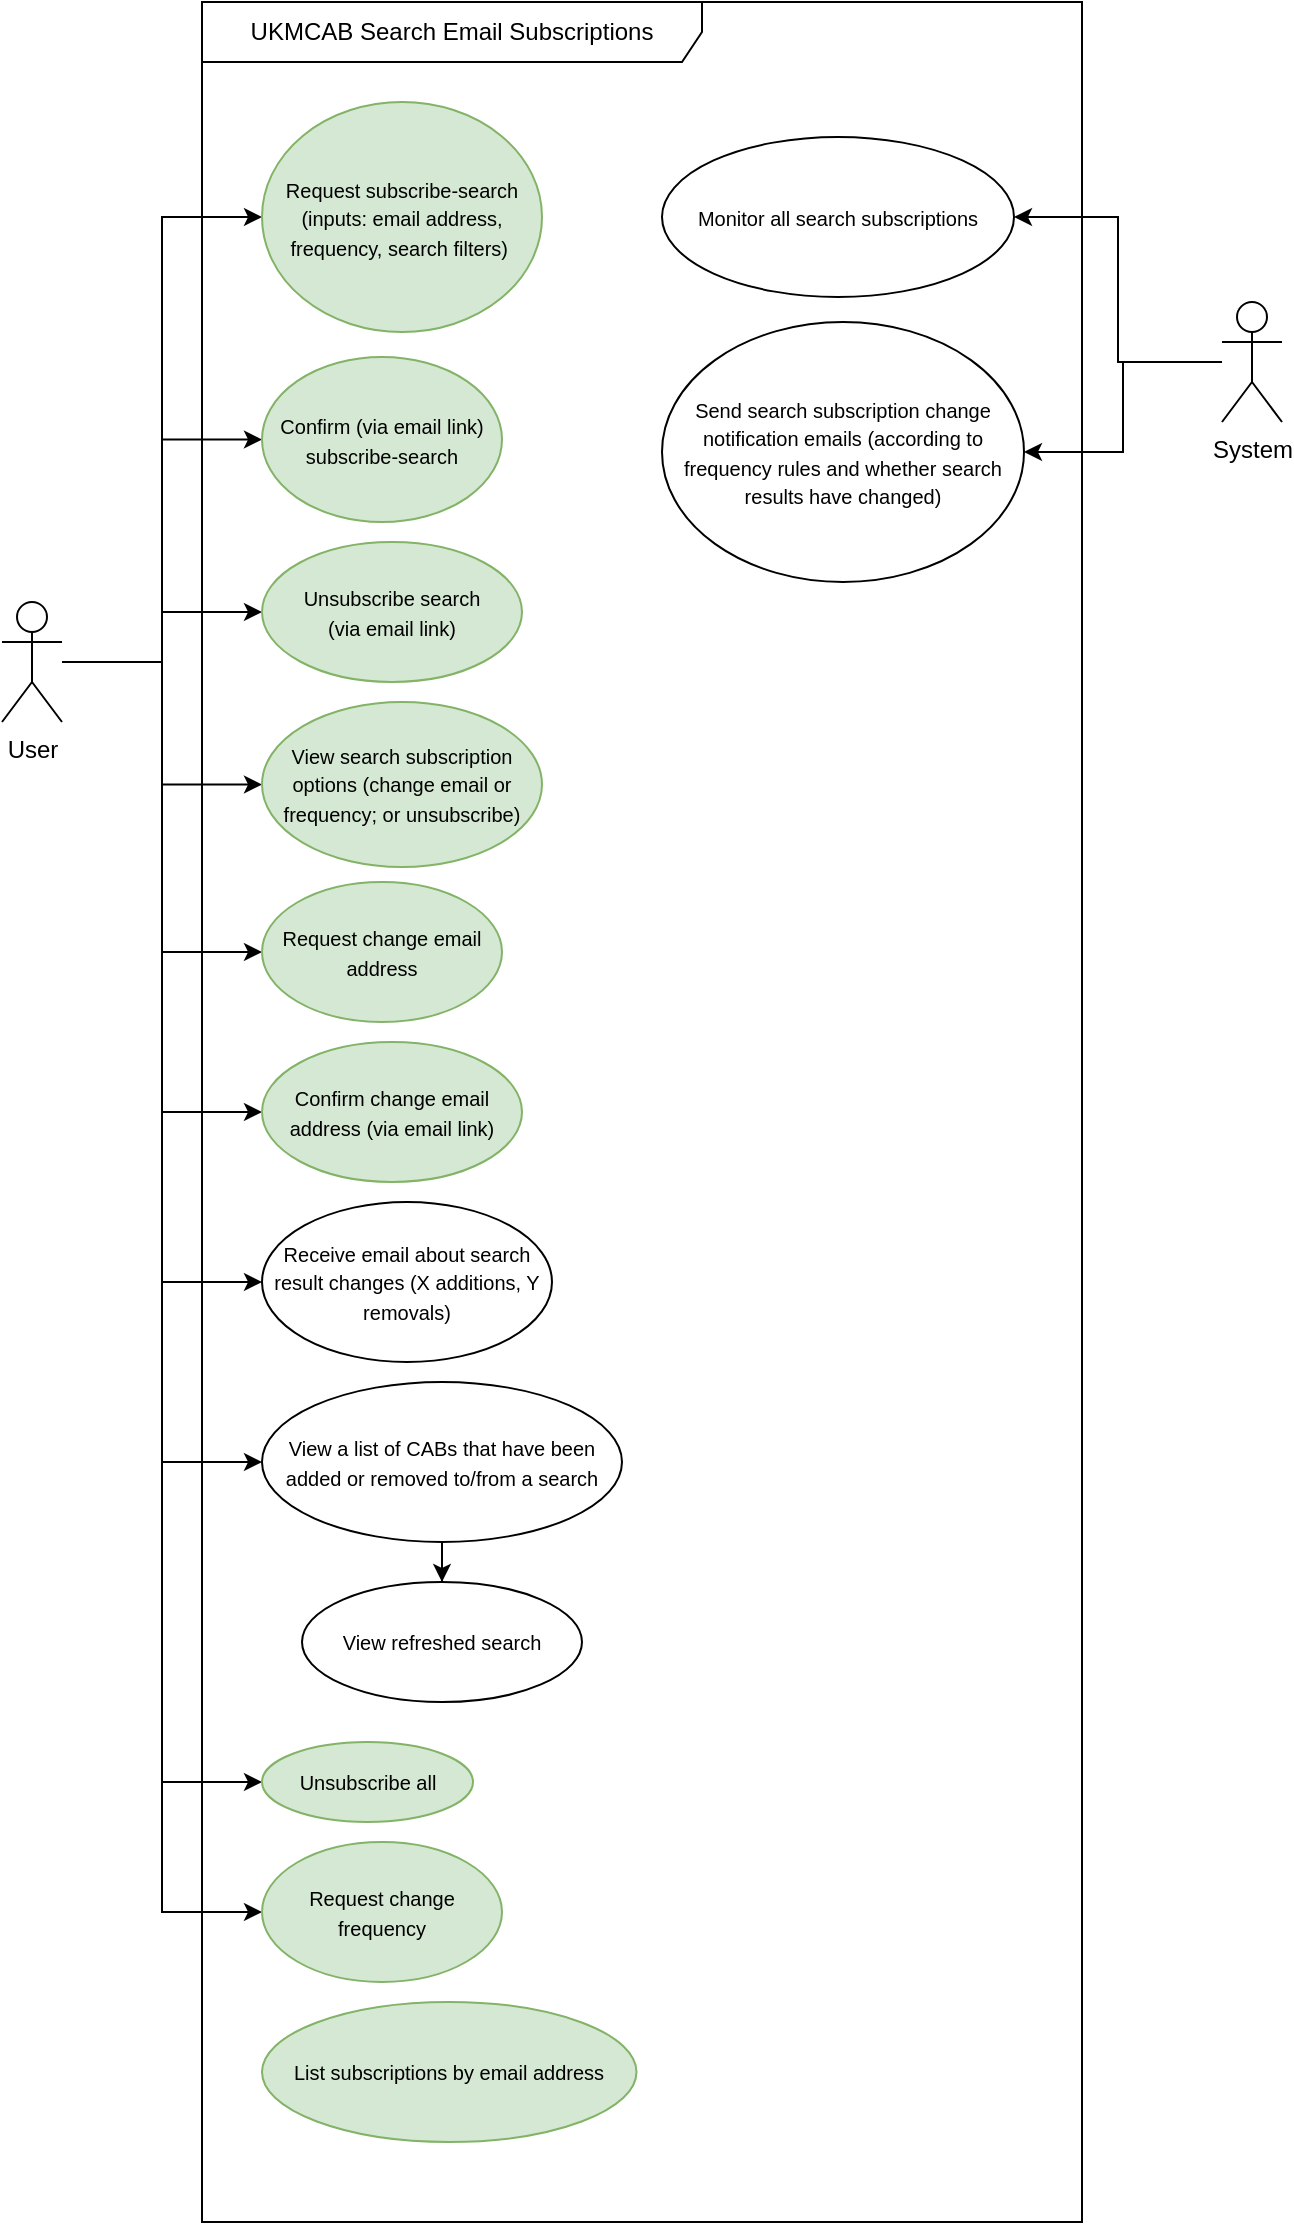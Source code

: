 <mxfile version="21.1.8" type="device" pages="2">
  <diagram name="Search subscriptions" id="k8oMeOXu-pZ_v1-qhZVV">
    <mxGraphModel dx="1430" dy="792" grid="1" gridSize="10" guides="1" tooltips="1" connect="1" arrows="1" fold="1" page="1" pageScale="1" pageWidth="827" pageHeight="1169" math="0" shadow="0">
      <root>
        <mxCell id="0" />
        <mxCell id="1" parent="0" />
        <mxCell id="6u6LGTzj0KVweVZMTB9s-1" value="UKMCAB Search Email Subscriptions" style="shape=umlFrame;whiteSpace=wrap;html=1;pointerEvents=0;width=250;height=30;" parent="1" vertex="1">
          <mxGeometry x="130" y="20" width="440" height="1110" as="geometry" />
        </mxCell>
        <mxCell id="6u6LGTzj0KVweVZMTB9s-4" style="edgeStyle=orthogonalEdgeStyle;rounded=0;orthogonalLoop=1;jettySize=auto;html=1;entryX=0;entryY=0.5;entryDx=0;entryDy=0;" parent="1" source="6u6LGTzj0KVweVZMTB9s-2" target="6u6LGTzj0KVweVZMTB9s-3" edge="1">
          <mxGeometry relative="1" as="geometry" />
        </mxCell>
        <mxCell id="6u6LGTzj0KVweVZMTB9s-7" style="edgeStyle=orthogonalEdgeStyle;rounded=0;orthogonalLoop=1;jettySize=auto;html=1;entryX=0;entryY=0.5;entryDx=0;entryDy=0;" parent="1" source="6u6LGTzj0KVweVZMTB9s-2" target="6u6LGTzj0KVweVZMTB9s-6" edge="1">
          <mxGeometry relative="1" as="geometry" />
        </mxCell>
        <mxCell id="6u6LGTzj0KVweVZMTB9s-10" style="edgeStyle=orthogonalEdgeStyle;rounded=0;orthogonalLoop=1;jettySize=auto;html=1;entryX=0;entryY=0.5;entryDx=0;entryDy=0;" parent="1" source="6u6LGTzj0KVweVZMTB9s-2" target="6u6LGTzj0KVweVZMTB9s-9" edge="1">
          <mxGeometry relative="1" as="geometry" />
        </mxCell>
        <mxCell id="6u6LGTzj0KVweVZMTB9s-13" style="edgeStyle=orthogonalEdgeStyle;rounded=0;orthogonalLoop=1;jettySize=auto;html=1;entryX=0;entryY=0.5;entryDx=0;entryDy=0;" parent="1" source="6u6LGTzj0KVweVZMTB9s-2" target="6u6LGTzj0KVweVZMTB9s-20" edge="1">
          <mxGeometry relative="1" as="geometry">
            <mxPoint x="319" y="460" as="targetPoint" />
          </mxGeometry>
        </mxCell>
        <mxCell id="6u6LGTzj0KVweVZMTB9s-16" style="edgeStyle=orthogonalEdgeStyle;rounded=0;orthogonalLoop=1;jettySize=auto;html=1;entryX=0;entryY=0.5;entryDx=0;entryDy=0;" parent="1" source="6u6LGTzj0KVweVZMTB9s-2" target="6u6LGTzj0KVweVZMTB9s-12" edge="1">
          <mxGeometry relative="1" as="geometry" />
        </mxCell>
        <mxCell id="6u6LGTzj0KVweVZMTB9s-17" style="edgeStyle=orthogonalEdgeStyle;rounded=0;orthogonalLoop=1;jettySize=auto;html=1;entryX=0;entryY=0.5;entryDx=0;entryDy=0;" parent="1" source="6u6LGTzj0KVweVZMTB9s-2" target="6u6LGTzj0KVweVZMTB9s-15" edge="1">
          <mxGeometry relative="1" as="geometry" />
        </mxCell>
        <mxCell id="6u6LGTzj0KVweVZMTB9s-24" style="edgeStyle=orthogonalEdgeStyle;rounded=0;orthogonalLoop=1;jettySize=auto;html=1;entryX=0;entryY=0.5;entryDx=0;entryDy=0;" parent="1" source="6u6LGTzj0KVweVZMTB9s-2" target="6u6LGTzj0KVweVZMTB9s-22" edge="1">
          <mxGeometry relative="1" as="geometry" />
        </mxCell>
        <mxCell id="6u6LGTzj0KVweVZMTB9s-25" style="edgeStyle=orthogonalEdgeStyle;rounded=0;orthogonalLoop=1;jettySize=auto;html=1;entryX=0;entryY=0.5;entryDx=0;entryDy=0;" parent="1" source="6u6LGTzj0KVweVZMTB9s-2" target="6u6LGTzj0KVweVZMTB9s-23" edge="1">
          <mxGeometry relative="1" as="geometry" />
        </mxCell>
        <mxCell id="QtQHL0JAdbLzKyH16aWX-2" style="edgeStyle=orthogonalEdgeStyle;rounded=0;orthogonalLoop=1;jettySize=auto;html=1;entryX=0;entryY=0.5;entryDx=0;entryDy=0;" parent="1" source="6u6LGTzj0KVweVZMTB9s-2" target="QtQHL0JAdbLzKyH16aWX-1" edge="1">
          <mxGeometry relative="1" as="geometry" />
        </mxCell>
        <mxCell id="1hHF9i08_HjdJ4K589QR-2" style="edgeStyle=orthogonalEdgeStyle;rounded=0;orthogonalLoop=1;jettySize=auto;html=1;entryX=0;entryY=0.5;entryDx=0;entryDy=0;" edge="1" parent="1" source="6u6LGTzj0KVweVZMTB9s-2" target="1hHF9i08_HjdJ4K589QR-1">
          <mxGeometry relative="1" as="geometry" />
        </mxCell>
        <mxCell id="6u6LGTzj0KVweVZMTB9s-2" value="User" style="shape=umlActor;verticalLabelPosition=bottom;verticalAlign=top;html=1;outlineConnect=0;" parent="1" vertex="1">
          <mxGeometry x="30" y="320" width="30" height="60" as="geometry" />
        </mxCell>
        <mxCell id="6u6LGTzj0KVweVZMTB9s-3" value="&lt;font style=&quot;font-size: 10px;&quot;&gt;Request subscribe-search (inputs: email address, frequency, search filters)&amp;nbsp;&lt;/font&gt;" style="ellipse;whiteSpace=wrap;html=1;fillColor=#d5e8d4;strokeColor=#82b366;" parent="1" vertex="1">
          <mxGeometry x="160" y="70" width="140" height="115" as="geometry" />
        </mxCell>
        <mxCell id="6u6LGTzj0KVweVZMTB9s-6" value="&lt;font style=&quot;&quot;&gt;&lt;font style=&quot;font-size: 10px;&quot;&gt;Confirm (via email link) &lt;br&gt;subscribe-search&lt;/font&gt;&lt;br&gt;&lt;/font&gt;" style="ellipse;whiteSpace=wrap;html=1;fillColor=#d5e8d4;strokeColor=#82b366;" parent="1" vertex="1">
          <mxGeometry x="160" y="197.5" width="120" height="82.5" as="geometry" />
        </mxCell>
        <mxCell id="6u6LGTzj0KVweVZMTB9s-29" style="edgeStyle=orthogonalEdgeStyle;rounded=0;orthogonalLoop=1;jettySize=auto;html=1;entryX=1;entryY=0.5;entryDx=0;entryDy=0;" parent="1" source="6u6LGTzj0KVweVZMTB9s-8" target="6u6LGTzj0KVweVZMTB9s-21" edge="1">
          <mxGeometry relative="1" as="geometry" />
        </mxCell>
        <mxCell id="6u6LGTzj0KVweVZMTB9s-30" style="edgeStyle=orthogonalEdgeStyle;rounded=0;orthogonalLoop=1;jettySize=auto;html=1;entryX=1;entryY=0.5;entryDx=0;entryDy=0;" parent="1" source="6u6LGTzj0KVweVZMTB9s-8" target="6u6LGTzj0KVweVZMTB9s-28" edge="1">
          <mxGeometry relative="1" as="geometry" />
        </mxCell>
        <mxCell id="6u6LGTzj0KVweVZMTB9s-8" value="System" style="shape=umlActor;verticalLabelPosition=bottom;verticalAlign=top;html=1;outlineConnect=0;" parent="1" vertex="1">
          <mxGeometry x="640" y="170" width="30" height="60" as="geometry" />
        </mxCell>
        <mxCell id="6u6LGTzj0KVweVZMTB9s-9" value="&lt;font style=&quot;font-size: 10px;&quot;&gt;Unsubscribe search &lt;br&gt;(via email link)&lt;/font&gt;" style="ellipse;whiteSpace=wrap;html=1;fillColor=#d5e8d4;strokeColor=#82b366;" parent="1" vertex="1">
          <mxGeometry x="160" y="290" width="130" height="70" as="geometry" />
        </mxCell>
        <mxCell id="6u6LGTzj0KVweVZMTB9s-12" value="&lt;font style=&quot;font-size: 10px;&quot;&gt;Request change email address&lt;/font&gt;" style="ellipse;whiteSpace=wrap;html=1;fillColor=#d5e8d4;strokeColor=#82b366;" parent="1" vertex="1">
          <mxGeometry x="160" y="460" width="120" height="70" as="geometry" />
        </mxCell>
        <mxCell id="6u6LGTzj0KVweVZMTB9s-15" value="&lt;font style=&quot;font-size: 10px;&quot;&gt;Confirm change email address (via email link)&lt;/font&gt;" style="ellipse;whiteSpace=wrap;html=1;fillColor=#d5e8d4;strokeColor=#82b366;" parent="1" vertex="1">
          <mxGeometry x="160" y="540" width="130" height="70" as="geometry" />
        </mxCell>
        <mxCell id="6u6LGTzj0KVweVZMTB9s-20" value="&lt;font style=&quot;font-size: 10px;&quot;&gt;View search subscription options (change email or frequency; or unsubscribe)&lt;/font&gt;" style="ellipse;whiteSpace=wrap;html=1;fillColor=#d5e8d4;strokeColor=#82b366;" parent="1" vertex="1">
          <mxGeometry x="160" y="370" width="140" height="82.5" as="geometry" />
        </mxCell>
        <mxCell id="6u6LGTzj0KVweVZMTB9s-21" value="&lt;span style=&quot;font-size: 10px;&quot;&gt;Monitor all search subscriptions&lt;/span&gt;" style="ellipse;whiteSpace=wrap;html=1;" parent="1" vertex="1">
          <mxGeometry x="360" y="87.5" width="176" height="80" as="geometry" />
        </mxCell>
        <mxCell id="6u6LGTzj0KVweVZMTB9s-22" value="&lt;font style=&quot;font-size: 10px;&quot;&gt;Receive email about search result changes (X additions, Y removals)&lt;/font&gt;" style="ellipse;whiteSpace=wrap;html=1;" parent="1" vertex="1">
          <mxGeometry x="160" y="620" width="145" height="80" as="geometry" />
        </mxCell>
        <mxCell id="6u6LGTzj0KVweVZMTB9s-27" style="edgeStyle=orthogonalEdgeStyle;rounded=0;orthogonalLoop=1;jettySize=auto;html=1;entryX=0.5;entryY=0;entryDx=0;entryDy=0;" parent="1" source="6u6LGTzj0KVweVZMTB9s-23" target="6u6LGTzj0KVweVZMTB9s-26" edge="1">
          <mxGeometry relative="1" as="geometry" />
        </mxCell>
        <mxCell id="6u6LGTzj0KVweVZMTB9s-23" value="&lt;font style=&quot;font-size: 10px;&quot;&gt;View a list of CABs that have been added or removed to/from a search&lt;/font&gt;" style="ellipse;whiteSpace=wrap;html=1;" parent="1" vertex="1">
          <mxGeometry x="160" y="710" width="180" height="80" as="geometry" />
        </mxCell>
        <mxCell id="6u6LGTzj0KVweVZMTB9s-26" value="&lt;font style=&quot;font-size: 10px;&quot;&gt;View refreshed search&lt;br&gt;&lt;/font&gt;" style="ellipse;whiteSpace=wrap;html=1;" parent="1" vertex="1">
          <mxGeometry x="180" y="810" width="140" height="60" as="geometry" />
        </mxCell>
        <mxCell id="6u6LGTzj0KVweVZMTB9s-28" value="&lt;span style=&quot;font-size: 10px;&quot;&gt;Send search subscription change notification emails (according to frequency rules and whether search results have changed)&lt;/span&gt;" style="ellipse;whiteSpace=wrap;html=1;" parent="1" vertex="1">
          <mxGeometry x="360" y="180" width="181" height="130" as="geometry" />
        </mxCell>
        <mxCell id="QtQHL0JAdbLzKyH16aWX-1" value="&lt;span style=&quot;font-size: 10px;&quot;&gt;Unsubscribe all&lt;/span&gt;" style="ellipse;whiteSpace=wrap;html=1;fillColor=#d5e8d4;strokeColor=#82b366;" parent="1" vertex="1">
          <mxGeometry x="160" y="890" width="105.5" height="40" as="geometry" />
        </mxCell>
        <mxCell id="1hHF9i08_HjdJ4K589QR-1" value="&lt;font style=&quot;font-size: 10px;&quot;&gt;Request change frequency&lt;/font&gt;" style="ellipse;whiteSpace=wrap;html=1;fillColor=#d5e8d4;strokeColor=#82b366;" vertex="1" parent="1">
          <mxGeometry x="160" y="940" width="120" height="70" as="geometry" />
        </mxCell>
        <mxCell id="w8g1zEGl-OU56rEhY-Px-1" value="&lt;font style=&quot;font-size: 10px;&quot;&gt;List subscriptions by email address&lt;/font&gt;" style="ellipse;whiteSpace=wrap;html=1;fillColor=#d5e8d4;strokeColor=#82b366;" vertex="1" parent="1">
          <mxGeometry x="160" y="1020" width="187.25" height="70" as="geometry" />
        </mxCell>
      </root>
    </mxGraphModel>
  </diagram>
  <diagram name="CAB update subscriptions" id="_XlGETWoOx7Vt5d_m4Tj">
    <mxGraphModel dx="1430" dy="792" grid="1" gridSize="10" guides="1" tooltips="1" connect="1" arrows="1" fold="1" page="1" pageScale="1" pageWidth="827" pageHeight="1169" math="0" shadow="0">
      <root>
        <mxCell id="IIA37PQraK8sTAz5qBBJ-0" />
        <mxCell id="IIA37PQraK8sTAz5qBBJ-1" parent="IIA37PQraK8sTAz5qBBJ-0" />
        <mxCell id="IIA37PQraK8sTAz5qBBJ-2" value="UKMCAB CAB-update Email Subscriptions" style="shape=umlFrame;whiteSpace=wrap;html=1;pointerEvents=0;width=250;height=30;" parent="IIA37PQraK8sTAz5qBBJ-1" vertex="1">
          <mxGeometry x="130" y="20" width="440" height="1050" as="geometry" />
        </mxCell>
        <mxCell id="IIA37PQraK8sTAz5qBBJ-3" style="edgeStyle=orthogonalEdgeStyle;rounded=0;orthogonalLoop=1;jettySize=auto;html=1;entryX=0;entryY=0.5;entryDx=0;entryDy=0;" parent="IIA37PQraK8sTAz5qBBJ-1" source="IIA37PQraK8sTAz5qBBJ-12" target="IIA37PQraK8sTAz5qBBJ-13" edge="1">
          <mxGeometry relative="1" as="geometry" />
        </mxCell>
        <mxCell id="IIA37PQraK8sTAz5qBBJ-4" style="edgeStyle=orthogonalEdgeStyle;rounded=0;orthogonalLoop=1;jettySize=auto;html=1;entryX=0;entryY=0.5;entryDx=0;entryDy=0;" parent="IIA37PQraK8sTAz5qBBJ-1" source="IIA37PQraK8sTAz5qBBJ-12" target="IIA37PQraK8sTAz5qBBJ-14" edge="1">
          <mxGeometry relative="1" as="geometry" />
        </mxCell>
        <mxCell id="IIA37PQraK8sTAz5qBBJ-5" style="edgeStyle=orthogonalEdgeStyle;rounded=0;orthogonalLoop=1;jettySize=auto;html=1;entryX=0;entryY=0.5;entryDx=0;entryDy=0;" parent="IIA37PQraK8sTAz5qBBJ-1" source="IIA37PQraK8sTAz5qBBJ-12" target="IIA37PQraK8sTAz5qBBJ-18" edge="1">
          <mxGeometry relative="1" as="geometry" />
        </mxCell>
        <mxCell id="IIA37PQraK8sTAz5qBBJ-6" style="edgeStyle=orthogonalEdgeStyle;rounded=0;orthogonalLoop=1;jettySize=auto;html=1;entryX=0;entryY=0.5;entryDx=0;entryDy=0;" parent="IIA37PQraK8sTAz5qBBJ-1" source="IIA37PQraK8sTAz5qBBJ-12" target="IIA37PQraK8sTAz5qBBJ-21" edge="1">
          <mxGeometry relative="1" as="geometry">
            <mxPoint x="319" y="460" as="targetPoint" />
          </mxGeometry>
        </mxCell>
        <mxCell id="IIA37PQraK8sTAz5qBBJ-7" style="edgeStyle=orthogonalEdgeStyle;rounded=0;orthogonalLoop=1;jettySize=auto;html=1;entryX=0;entryY=0.5;entryDx=0;entryDy=0;" parent="IIA37PQraK8sTAz5qBBJ-1" source="IIA37PQraK8sTAz5qBBJ-12" target="IIA37PQraK8sTAz5qBBJ-19" edge="1">
          <mxGeometry relative="1" as="geometry" />
        </mxCell>
        <mxCell id="IIA37PQraK8sTAz5qBBJ-8" style="edgeStyle=orthogonalEdgeStyle;rounded=0;orthogonalLoop=1;jettySize=auto;html=1;entryX=0;entryY=0.5;entryDx=0;entryDy=0;" parent="IIA37PQraK8sTAz5qBBJ-1" source="IIA37PQraK8sTAz5qBBJ-12" target="IIA37PQraK8sTAz5qBBJ-20" edge="1">
          <mxGeometry relative="1" as="geometry" />
        </mxCell>
        <mxCell id="IIA37PQraK8sTAz5qBBJ-9" style="edgeStyle=orthogonalEdgeStyle;rounded=0;orthogonalLoop=1;jettySize=auto;html=1;entryX=0;entryY=0.5;entryDx=0;entryDy=0;" parent="IIA37PQraK8sTAz5qBBJ-1" source="IIA37PQraK8sTAz5qBBJ-12" target="IIA37PQraK8sTAz5qBBJ-23" edge="1">
          <mxGeometry relative="1" as="geometry" />
        </mxCell>
        <mxCell id="IIA37PQraK8sTAz5qBBJ-10" style="edgeStyle=orthogonalEdgeStyle;rounded=0;orthogonalLoop=1;jettySize=auto;html=1;entryX=0;entryY=0.5;entryDx=0;entryDy=0;" parent="IIA37PQraK8sTAz5qBBJ-1" source="IIA37PQraK8sTAz5qBBJ-12" target="IIA37PQraK8sTAz5qBBJ-25" edge="1">
          <mxGeometry relative="1" as="geometry" />
        </mxCell>
        <mxCell id="IIA37PQraK8sTAz5qBBJ-11" style="edgeStyle=orthogonalEdgeStyle;rounded=0;orthogonalLoop=1;jettySize=auto;html=1;entryX=0;entryY=0.5;entryDx=0;entryDy=0;" parent="IIA37PQraK8sTAz5qBBJ-1" source="IIA37PQraK8sTAz5qBBJ-12" target="IIA37PQraK8sTAz5qBBJ-28" edge="1">
          <mxGeometry relative="1" as="geometry" />
        </mxCell>
        <mxCell id="4YrQnhSgEk_p_J8gSoFi-1" style="edgeStyle=orthogonalEdgeStyle;rounded=0;orthogonalLoop=1;jettySize=auto;html=1;entryX=0;entryY=0.5;entryDx=0;entryDy=0;" edge="1" parent="IIA37PQraK8sTAz5qBBJ-1" source="IIA37PQraK8sTAz5qBBJ-12" target="4YrQnhSgEk_p_J8gSoFi-0">
          <mxGeometry relative="1" as="geometry" />
        </mxCell>
        <mxCell id="IIA37PQraK8sTAz5qBBJ-12" value="User" style="shape=umlActor;verticalLabelPosition=bottom;verticalAlign=top;html=1;outlineConnect=0;" parent="IIA37PQraK8sTAz5qBBJ-1" vertex="1">
          <mxGeometry x="30" y="320" width="30" height="60" as="geometry" />
        </mxCell>
        <mxCell id="IIA37PQraK8sTAz5qBBJ-13" value="&lt;font style=&quot;font-size: 10px;&quot;&gt;Request subscribe-cab &lt;/font&gt;&lt;font style=&quot;font-size: 9px;&quot;&gt;(inputs: email address, frequency, CAB id)&amp;nbsp;&lt;/font&gt;" style="ellipse;whiteSpace=wrap;html=1;fillColor=#d5e8d4;strokeColor=#82b366;" parent="IIA37PQraK8sTAz5qBBJ-1" vertex="1">
          <mxGeometry x="160" y="70" width="130" height="115" as="geometry" />
        </mxCell>
        <mxCell id="IIA37PQraK8sTAz5qBBJ-14" value="&lt;font style=&quot;&quot;&gt;&lt;font style=&quot;font-size: 10px;&quot;&gt;Confirm&amp;nbsp;subscribe-CAB&lt;/font&gt;&lt;font style=&quot;font-size: 9px;&quot;&gt;&lt;font style=&quot;&quot;&gt;&lt;br&gt;&lt;/font&gt;(via email link)&lt;/font&gt;&lt;br&gt;&lt;/font&gt;" style="ellipse;whiteSpace=wrap;html=1;fillColor=#d5e8d4;strokeColor=#82b366;" parent="IIA37PQraK8sTAz5qBBJ-1" vertex="1">
          <mxGeometry x="160" y="197.5" width="120" height="82.5" as="geometry" />
        </mxCell>
        <mxCell id="IIA37PQraK8sTAz5qBBJ-15" style="edgeStyle=orthogonalEdgeStyle;rounded=0;orthogonalLoop=1;jettySize=auto;html=1;entryX=1;entryY=0.5;entryDx=0;entryDy=0;" parent="IIA37PQraK8sTAz5qBBJ-1" source="IIA37PQraK8sTAz5qBBJ-17" target="IIA37PQraK8sTAz5qBBJ-22" edge="1">
          <mxGeometry relative="1" as="geometry" />
        </mxCell>
        <mxCell id="IIA37PQraK8sTAz5qBBJ-17" value="System" style="shape=umlActor;verticalLabelPosition=bottom;verticalAlign=top;html=1;outlineConnect=0;" parent="IIA37PQraK8sTAz5qBBJ-1" vertex="1">
          <mxGeometry x="640" y="170" width="30" height="60" as="geometry" />
        </mxCell>
        <mxCell id="IIA37PQraK8sTAz5qBBJ-18" value="&lt;font style=&quot;&quot;&gt;&lt;span style=&quot;font-size: 10px;&quot;&gt;Unsubscribe CAB&lt;/span&gt;&lt;br&gt;&lt;font style=&quot;font-size: 9px;&quot;&gt;(via email link)&lt;/font&gt;&lt;/font&gt;" style="ellipse;whiteSpace=wrap;html=1;fillColor=#d5e8d4;strokeColor=#82b366;" parent="IIA37PQraK8sTAz5qBBJ-1" vertex="1">
          <mxGeometry x="160" y="290" width="130" height="70" as="geometry" />
        </mxCell>
        <mxCell id="IIA37PQraK8sTAz5qBBJ-19" value="&lt;font style=&quot;font-size: 10px;&quot;&gt;Request change email address&lt;/font&gt;" style="ellipse;whiteSpace=wrap;html=1;fillColor=#d5e8d4;strokeColor=#82b366;" parent="IIA37PQraK8sTAz5qBBJ-1" vertex="1">
          <mxGeometry x="160" y="460" width="120" height="70" as="geometry" />
        </mxCell>
        <mxCell id="IIA37PQraK8sTAz5qBBJ-20" value="&lt;font style=&quot;&quot;&gt;&lt;span style=&quot;font-size: 10px;&quot;&gt;Confirm change email address &lt;/span&gt;&lt;br&gt;&lt;font style=&quot;font-size: 9px;&quot;&gt;(via email link)&lt;/font&gt;&lt;/font&gt;" style="ellipse;whiteSpace=wrap;html=1;fillColor=#d5e8d4;strokeColor=#82b366;" parent="IIA37PQraK8sTAz5qBBJ-1" vertex="1">
          <mxGeometry x="160" y="540" width="130" height="70" as="geometry" />
        </mxCell>
        <mxCell id="IIA37PQraK8sTAz5qBBJ-21" value="&lt;font style=&quot;font-size: 10px;&quot;&gt;View CAB subscription options &lt;/font&gt;&lt;font style=&quot;font-size: 9px;&quot;&gt;(change email or frequency; or unsubscribe)&lt;/font&gt;" style="ellipse;whiteSpace=wrap;html=1;fillColor=#d5e8d4;strokeColor=#82b366;" parent="IIA37PQraK8sTAz5qBBJ-1" vertex="1">
          <mxGeometry x="160" y="370" width="160" height="82.5" as="geometry" />
        </mxCell>
        <mxCell id="9PBQ5MQ4Autz2QQH_ui3-0" style="edgeStyle=orthogonalEdgeStyle;rounded=0;orthogonalLoop=1;jettySize=auto;html=1;entryX=0.5;entryY=0;entryDx=0;entryDy=0;" parent="IIA37PQraK8sTAz5qBBJ-1" source="IIA37PQraK8sTAz5qBBJ-22" target="IIA37PQraK8sTAz5qBBJ-27" edge="1">
          <mxGeometry relative="1" as="geometry" />
        </mxCell>
        <mxCell id="IIA37PQraK8sTAz5qBBJ-22" value="Monitor all CAB subscriptions" style="ellipse;whiteSpace=wrap;html=1;" parent="IIA37PQraK8sTAz5qBBJ-1" vertex="1">
          <mxGeometry x="330" y="87.5" width="220" height="80" as="geometry" />
        </mxCell>
        <mxCell id="IIA37PQraK8sTAz5qBBJ-23" value="&lt;font style=&quot;font-size: 10px;&quot;&gt;Receive email about CAB update (no details RE changes)&lt;/font&gt;" style="ellipse;whiteSpace=wrap;html=1;" parent="IIA37PQraK8sTAz5qBBJ-1" vertex="1">
          <mxGeometry x="160" y="620" width="160" height="80" as="geometry" />
        </mxCell>
        <mxCell id="IIA37PQraK8sTAz5qBBJ-24" style="edgeStyle=orthogonalEdgeStyle;rounded=0;orthogonalLoop=1;jettySize=auto;html=1;entryX=0.5;entryY=0;entryDx=0;entryDy=0;" parent="IIA37PQraK8sTAz5qBBJ-1" source="IIA37PQraK8sTAz5qBBJ-25" target="IIA37PQraK8sTAz5qBBJ-26" edge="1">
          <mxGeometry relative="1" as="geometry" />
        </mxCell>
        <mxCell id="IIA37PQraK8sTAz5qBBJ-25" value="&lt;font style=&quot;font-size: 10px;&quot;&gt;View CAB changes&lt;/font&gt;" style="ellipse;whiteSpace=wrap;html=1;" parent="IIA37PQraK8sTAz5qBBJ-1" vertex="1">
          <mxGeometry x="160" y="710" width="180" height="80" as="geometry" />
        </mxCell>
        <mxCell id="IIA37PQraK8sTAz5qBBJ-26" value="&lt;font style=&quot;font-size: 10px;&quot;&gt;View CAB record&lt;br&gt;&lt;/font&gt;" style="ellipse;whiteSpace=wrap;html=1;" parent="IIA37PQraK8sTAz5qBBJ-1" vertex="1">
          <mxGeometry x="180" y="810" width="140" height="60" as="geometry" />
        </mxCell>
        <mxCell id="IIA37PQraK8sTAz5qBBJ-27" value="&lt;span style=&quot;font-size: 10px;&quot;&gt;Where a CAB has changed since the subscription was created or since the last notification about a change, then send a CAB-updated notification email&lt;br&gt;&lt;/span&gt;" style="ellipse;whiteSpace=wrap;html=1;" parent="IIA37PQraK8sTAz5qBBJ-1" vertex="1">
          <mxGeometry x="330" y="197.5" width="220" height="140" as="geometry" />
        </mxCell>
        <mxCell id="IIA37PQraK8sTAz5qBBJ-28" value="&lt;span style=&quot;font-size: 10px;&quot;&gt;Unsubscribe all&lt;/span&gt;" style="ellipse;whiteSpace=wrap;html=1;fillColor=#d5e8d4;strokeColor=#82b366;" parent="IIA37PQraK8sTAz5qBBJ-1" vertex="1">
          <mxGeometry x="160" y="890" width="105.5" height="40" as="geometry" />
        </mxCell>
        <mxCell id="4YrQnhSgEk_p_J8gSoFi-0" value="&lt;font style=&quot;font-size: 10px;&quot;&gt;Request change frequency&lt;/font&gt;" style="ellipse;whiteSpace=wrap;html=1;fillColor=#d5e8d4;strokeColor=#82b366;" vertex="1" parent="IIA37PQraK8sTAz5qBBJ-1">
          <mxGeometry x="160" y="940" width="120" height="70" as="geometry" />
        </mxCell>
      </root>
    </mxGraphModel>
  </diagram>
</mxfile>
